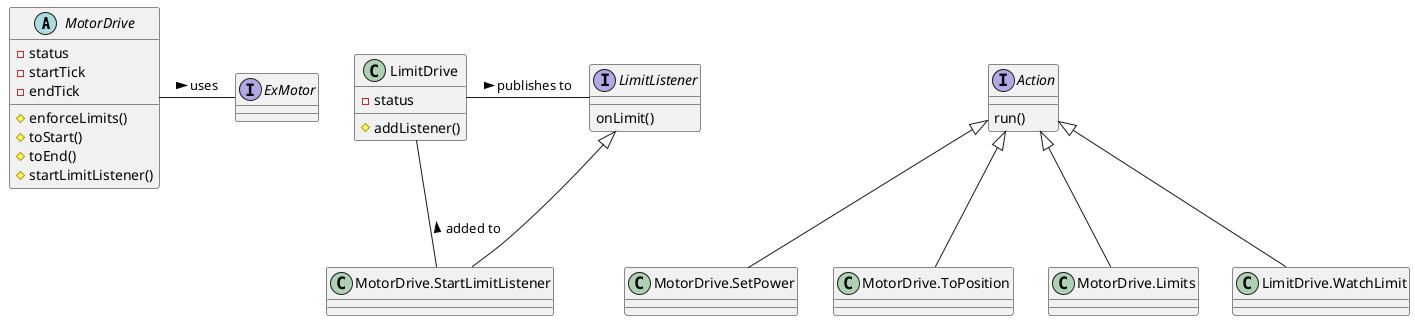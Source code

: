@startuml
'https://plantuml.com/class-diagram

abstract class MotorDrive {
  -status
  -startTick
  -endTick
  #enforceLimits()
  #toStart()
  #toEnd()
  #startLimitListener()
}
interface ExMotor
interface Action {
  run()
}
set separator none
class MotorDrive.SetPower
class MotorDrive.ToPosition
class MotorDrive.Limits
class MotorDrive.StartLimitListener

interface LimitListener {
  onLimit()
}
class LimitDrive {
  -status
  #addListener()
}
class LimitDrive.WatchLimit

Action <|-- MotorDrive.SetPower
Action <|-- MotorDrive.ToPosition
Action <|-- MotorDrive.Limits
LimitListener <|-- MotorDrive.StartLimitListener
MotorDrive - ExMotor : uses >

Action <|-- LimitDrive.WatchLimit
LimitDrive - LimitListener : publishes to >
MotorDrive.StartLimitListener - LimitDrive : added to >

@enduml